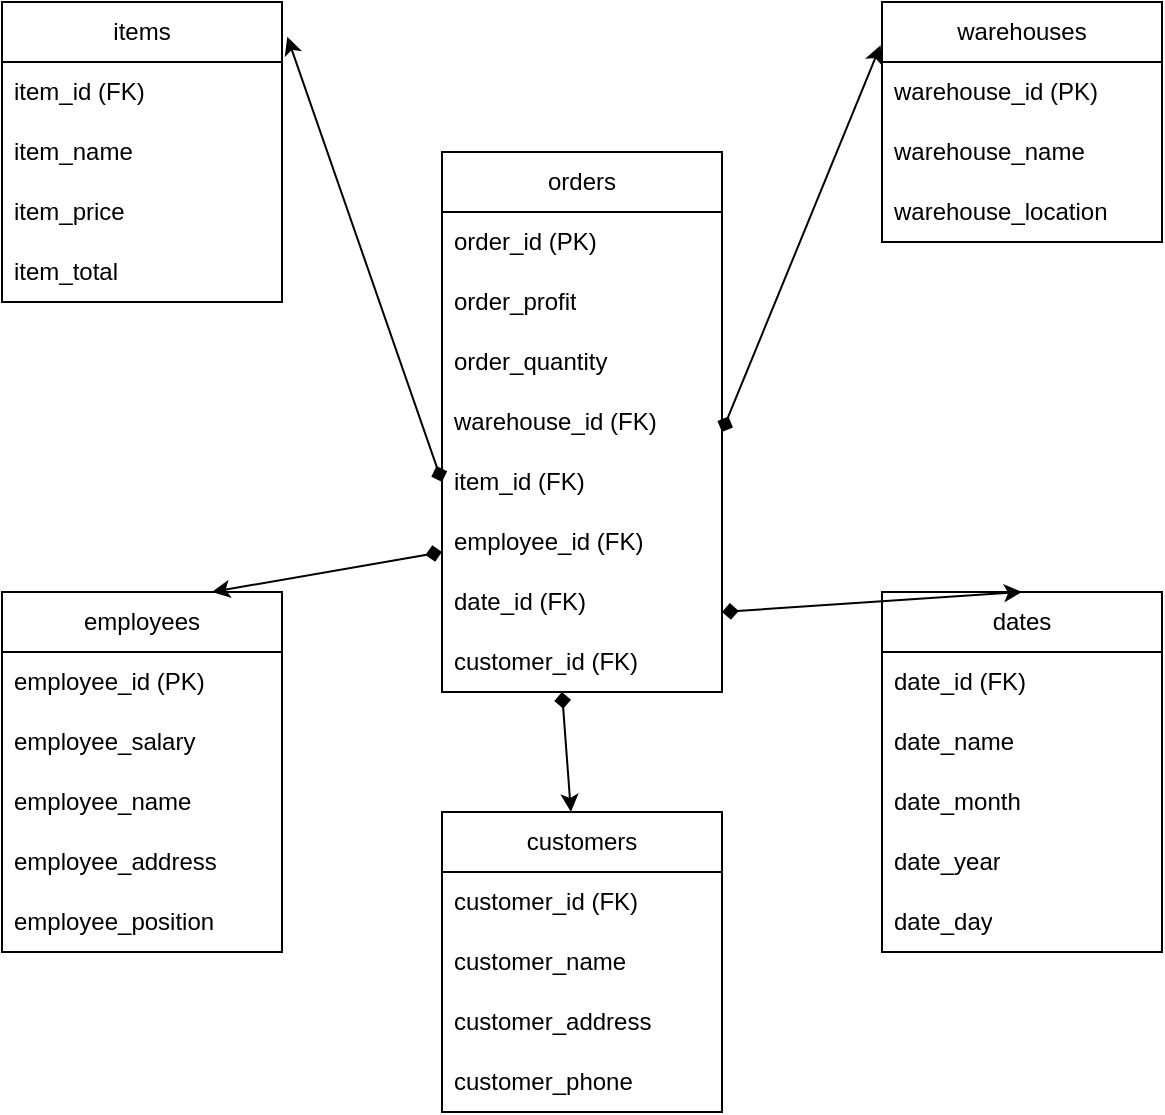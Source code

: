 <mxfile version="20.8.3" type="google"><diagram id="aNL_yD2cm-T34y9_bCl8" name="Halaman-1"><mxGraphModel grid="1" page="1" gridSize="10" guides="1" tooltips="1" connect="1" arrows="1" fold="1" pageScale="1" pageWidth="827" pageHeight="1169" math="0" shadow="0"><root><mxCell id="0"/><mxCell id="1" parent="0"/><mxCell id="ZDgvSP31_SvJpoqNjUE_-2" value="orders" style="swimlane;fontStyle=0;childLayout=stackLayout;horizontal=1;startSize=30;horizontalStack=0;resizeParent=1;resizeParentMax=0;resizeLast=0;collapsible=1;marginBottom=0;whiteSpace=wrap;html=1;" vertex="1" parent="1"><mxGeometry x="260" y="120" width="140" height="270" as="geometry"><mxRectangle x="260" y="120" width="70" height="30" as="alternateBounds"/></mxGeometry></mxCell><mxCell id="ZDgvSP31_SvJpoqNjUE_-3" value="order_id (PK)" style="text;strokeColor=none;fillColor=none;align=left;verticalAlign=middle;spacingLeft=4;spacingRight=4;overflow=hidden;points=[[0,0.5],[1,0.5]];portConstraint=eastwest;rotatable=0;whiteSpace=wrap;html=1;" vertex="1" parent="ZDgvSP31_SvJpoqNjUE_-2"><mxGeometry y="30" width="140" height="30" as="geometry"/></mxCell><mxCell id="ZDgvSP31_SvJpoqNjUE_-4" value="order_profit" style="text;strokeColor=none;fillColor=none;align=left;verticalAlign=middle;spacingLeft=4;spacingRight=4;overflow=hidden;points=[[0,0.5],[1,0.5]];portConstraint=eastwest;rotatable=0;whiteSpace=wrap;html=1;" vertex="1" parent="ZDgvSP31_SvJpoqNjUE_-2"><mxGeometry y="60" width="140" height="30" as="geometry"/></mxCell><mxCell id="ZDgvSP31_SvJpoqNjUE_-5" value="order_quantity" style="text;strokeColor=none;fillColor=none;align=left;verticalAlign=middle;spacingLeft=4;spacingRight=4;overflow=hidden;points=[[0,0.5],[1,0.5]];portConstraint=eastwest;rotatable=0;whiteSpace=wrap;html=1;" vertex="1" parent="ZDgvSP31_SvJpoqNjUE_-2"><mxGeometry y="90" width="140" height="30" as="geometry"/></mxCell><mxCell id="ZDgvSP31_SvJpoqNjUE_-20" value="warehouse_id (FK)" style="text;strokeColor=none;fillColor=none;align=left;verticalAlign=middle;spacingLeft=4;spacingRight=4;overflow=hidden;points=[[0,0.5],[1,0.5]];portConstraint=eastwest;rotatable=0;whiteSpace=wrap;html=1;" vertex="1" parent="ZDgvSP31_SvJpoqNjUE_-2"><mxGeometry y="120" width="140" height="30" as="geometry"/></mxCell><mxCell id="ZDgvSP31_SvJpoqNjUE_-6" value="item_id (FK)" style="text;strokeColor=none;fillColor=none;align=left;verticalAlign=middle;spacingLeft=4;spacingRight=4;overflow=hidden;points=[[0,0.5],[1,0.5]];portConstraint=eastwest;rotatable=0;whiteSpace=wrap;html=1;" vertex="1" parent="ZDgvSP31_SvJpoqNjUE_-2"><mxGeometry y="150" width="140" height="30" as="geometry"/></mxCell><mxCell id="ZDgvSP31_SvJpoqNjUE_-22" value="employee_id (FK)" style="text;strokeColor=none;fillColor=none;align=left;verticalAlign=middle;spacingLeft=4;spacingRight=4;overflow=hidden;points=[[0,0.5],[1,0.5]];portConstraint=eastwest;rotatable=0;whiteSpace=wrap;html=1;" vertex="1" parent="ZDgvSP31_SvJpoqNjUE_-2"><mxGeometry y="180" width="140" height="30" as="geometry"/></mxCell><mxCell id="ZDgvSP31_SvJpoqNjUE_-54" value="" style="endArrow=classic;html=1;rounded=0;startArrow=diamond;startFill=1;" edge="1" parent="ZDgvSP31_SvJpoqNjUE_-2" target="ZDgvSP31_SvJpoqNjUE_-39"><mxGeometry width="50" height="50" relative="1" as="geometry"><mxPoint x="60" y="270" as="sourcePoint"/><mxPoint x="110" y="220" as="targetPoint"/></mxGeometry></mxCell><mxCell id="ZDgvSP31_SvJpoqNjUE_-21" value="date_id (FK)" style="text;strokeColor=none;fillColor=none;align=left;verticalAlign=middle;spacingLeft=4;spacingRight=4;overflow=hidden;points=[[0,0.5],[1,0.5]];portConstraint=eastwest;rotatable=0;whiteSpace=wrap;html=1;" vertex="1" parent="ZDgvSP31_SvJpoqNjUE_-2"><mxGeometry y="210" width="140" height="30" as="geometry"/></mxCell><mxCell id="ZDgvSP31_SvJpoqNjUE_-23" value="customer_id (FK)" style="text;strokeColor=none;fillColor=none;align=left;verticalAlign=middle;spacingLeft=4;spacingRight=4;overflow=hidden;points=[[0,0.5],[1,0.5]];portConstraint=eastwest;rotatable=0;whiteSpace=wrap;html=1;" vertex="1" parent="ZDgvSP31_SvJpoqNjUE_-2"><mxGeometry y="240" width="140" height="30" as="geometry"/></mxCell><mxCell id="ZDgvSP31_SvJpoqNjUE_-24" value="items" style="swimlane;fontStyle=0;childLayout=stackLayout;horizontal=1;startSize=30;horizontalStack=0;resizeParent=1;resizeParentMax=0;resizeLast=0;collapsible=1;marginBottom=0;whiteSpace=wrap;html=1;" vertex="1" parent="1"><mxGeometry x="40" y="45" width="140" height="150" as="geometry"/></mxCell><mxCell id="ZDgvSP31_SvJpoqNjUE_-25" value="item_id (FK)" style="text;strokeColor=none;fillColor=none;align=left;verticalAlign=middle;spacingLeft=4;spacingRight=4;overflow=hidden;points=[[0,0.5],[1,0.5]];portConstraint=eastwest;rotatable=0;whiteSpace=wrap;html=1;" vertex="1" parent="ZDgvSP31_SvJpoqNjUE_-24"><mxGeometry y="30" width="140" height="30" as="geometry"/></mxCell><mxCell id="ZDgvSP31_SvJpoqNjUE_-26" value="item_name" style="text;strokeColor=none;fillColor=none;align=left;verticalAlign=middle;spacingLeft=4;spacingRight=4;overflow=hidden;points=[[0,0.5],[1,0.5]];portConstraint=eastwest;rotatable=0;whiteSpace=wrap;html=1;" vertex="1" parent="ZDgvSP31_SvJpoqNjUE_-24"><mxGeometry y="60" width="140" height="30" as="geometry"/></mxCell><mxCell id="ZDgvSP31_SvJpoqNjUE_-27" value="item_price" style="text;strokeColor=none;fillColor=none;align=left;verticalAlign=middle;spacingLeft=4;spacingRight=4;overflow=hidden;points=[[0,0.5],[1,0.5]];portConstraint=eastwest;rotatable=0;whiteSpace=wrap;html=1;" vertex="1" parent="ZDgvSP31_SvJpoqNjUE_-24"><mxGeometry y="90" width="140" height="30" as="geometry"/></mxCell><mxCell id="ZDgvSP31_SvJpoqNjUE_-28" value="item_total" style="text;strokeColor=none;fillColor=none;align=left;verticalAlign=middle;spacingLeft=4;spacingRight=4;overflow=hidden;points=[[0,0.5],[1,0.5]];portConstraint=eastwest;rotatable=0;whiteSpace=wrap;html=1;" vertex="1" parent="ZDgvSP31_SvJpoqNjUE_-24"><mxGeometry y="120" width="140" height="30" as="geometry"/></mxCell><mxCell id="ZDgvSP31_SvJpoqNjUE_-29" value="warehouses" style="swimlane;fontStyle=0;childLayout=stackLayout;horizontal=1;startSize=30;horizontalStack=0;resizeParent=1;resizeParentMax=0;resizeLast=0;collapsible=1;marginBottom=0;whiteSpace=wrap;html=1;" vertex="1" parent="1"><mxGeometry x="480" y="45" width="140" height="120" as="geometry"/></mxCell><mxCell id="ZDgvSP31_SvJpoqNjUE_-30" value="warehouse_id (PK)" style="text;strokeColor=none;fillColor=none;align=left;verticalAlign=middle;spacingLeft=4;spacingRight=4;overflow=hidden;points=[[0,0.5],[1,0.5]];portConstraint=eastwest;rotatable=0;whiteSpace=wrap;html=1;" vertex="1" parent="ZDgvSP31_SvJpoqNjUE_-29"><mxGeometry y="30" width="140" height="30" as="geometry"/></mxCell><mxCell id="ZDgvSP31_SvJpoqNjUE_-31" value="warehouse_name" style="text;strokeColor=none;fillColor=none;align=left;verticalAlign=middle;spacingLeft=4;spacingRight=4;overflow=hidden;points=[[0,0.5],[1,0.5]];portConstraint=eastwest;rotatable=0;whiteSpace=wrap;html=1;" vertex="1" parent="ZDgvSP31_SvJpoqNjUE_-29"><mxGeometry y="60" width="140" height="30" as="geometry"/></mxCell><mxCell id="ZDgvSP31_SvJpoqNjUE_-32" value="warehouse_location" style="text;strokeColor=none;fillColor=none;align=left;verticalAlign=middle;spacingLeft=4;spacingRight=4;overflow=hidden;points=[[0,0.5],[1,0.5]];portConstraint=eastwest;rotatable=0;whiteSpace=wrap;html=1;" vertex="1" parent="ZDgvSP31_SvJpoqNjUE_-29"><mxGeometry y="90" width="140" height="30" as="geometry"/></mxCell><mxCell id="ZDgvSP31_SvJpoqNjUE_-33" value="employees" style="swimlane;fontStyle=0;childLayout=stackLayout;horizontal=1;startSize=30;horizontalStack=0;resizeParent=1;resizeParentMax=0;resizeLast=0;collapsible=1;marginBottom=0;whiteSpace=wrap;html=1;" vertex="1" parent="1"><mxGeometry x="40" y="340" width="140" height="180" as="geometry"/></mxCell><mxCell id="ZDgvSP31_SvJpoqNjUE_-34" value="employee_id (PK)" style="text;strokeColor=none;fillColor=none;align=left;verticalAlign=middle;spacingLeft=4;spacingRight=4;overflow=hidden;points=[[0,0.5],[1,0.5]];portConstraint=eastwest;rotatable=0;whiteSpace=wrap;html=1;" vertex="1" parent="ZDgvSP31_SvJpoqNjUE_-33"><mxGeometry y="30" width="140" height="30" as="geometry"/></mxCell><mxCell id="ZDgvSP31_SvJpoqNjUE_-37" value="employee_salary" style="text;strokeColor=none;fillColor=none;align=left;verticalAlign=middle;spacingLeft=4;spacingRight=4;overflow=hidden;points=[[0,0.5],[1,0.5]];portConstraint=eastwest;rotatable=0;whiteSpace=wrap;html=1;" vertex="1" parent="ZDgvSP31_SvJpoqNjUE_-33"><mxGeometry y="60" width="140" height="30" as="geometry"/></mxCell><mxCell id="ZDgvSP31_SvJpoqNjUE_-35" value="employee_name" style="text;strokeColor=none;fillColor=none;align=left;verticalAlign=middle;spacingLeft=4;spacingRight=4;overflow=hidden;points=[[0,0.5],[1,0.5]];portConstraint=eastwest;rotatable=0;whiteSpace=wrap;html=1;" vertex="1" parent="ZDgvSP31_SvJpoqNjUE_-33"><mxGeometry y="90" width="140" height="30" as="geometry"/></mxCell><mxCell id="ZDgvSP31_SvJpoqNjUE_-38" value="employee_address" style="text;strokeColor=none;fillColor=none;align=left;verticalAlign=middle;spacingLeft=4;spacingRight=4;overflow=hidden;points=[[0,0.5],[1,0.5]];portConstraint=eastwest;rotatable=0;whiteSpace=wrap;html=1;" vertex="1" parent="ZDgvSP31_SvJpoqNjUE_-33"><mxGeometry y="120" width="140" height="30" as="geometry"/></mxCell><mxCell id="ZDgvSP31_SvJpoqNjUE_-36" value="employee_position" style="text;strokeColor=none;fillColor=none;align=left;verticalAlign=middle;spacingLeft=4;spacingRight=4;overflow=hidden;points=[[0,0.5],[1,0.5]];portConstraint=eastwest;rotatable=0;whiteSpace=wrap;html=1;" vertex="1" parent="ZDgvSP31_SvJpoqNjUE_-33"><mxGeometry y="150" width="140" height="30" as="geometry"/></mxCell><mxCell id="ZDgvSP31_SvJpoqNjUE_-39" value="customers" style="swimlane;fontStyle=0;childLayout=stackLayout;horizontal=1;startSize=30;horizontalStack=0;resizeParent=1;resizeParentMax=0;resizeLast=0;collapsible=1;marginBottom=0;whiteSpace=wrap;html=1;" vertex="1" parent="1"><mxGeometry x="260" y="450" width="140" height="150" as="geometry"/></mxCell><mxCell id="ZDgvSP31_SvJpoqNjUE_-40" value="customer_id (FK)" style="text;strokeColor=none;fillColor=none;align=left;verticalAlign=middle;spacingLeft=4;spacingRight=4;overflow=hidden;points=[[0,0.5],[1,0.5]];portConstraint=eastwest;rotatable=0;whiteSpace=wrap;html=1;" vertex="1" parent="ZDgvSP31_SvJpoqNjUE_-39"><mxGeometry y="30" width="140" height="30" as="geometry"/></mxCell><mxCell id="ZDgvSP31_SvJpoqNjUE_-41" value="customer_name" style="text;strokeColor=none;fillColor=none;align=left;verticalAlign=middle;spacingLeft=4;spacingRight=4;overflow=hidden;points=[[0,0.5],[1,0.5]];portConstraint=eastwest;rotatable=0;whiteSpace=wrap;html=1;" vertex="1" parent="ZDgvSP31_SvJpoqNjUE_-39"><mxGeometry y="60" width="140" height="30" as="geometry"/></mxCell><mxCell id="ZDgvSP31_SvJpoqNjUE_-42" value="customer_address" style="text;strokeColor=none;fillColor=none;align=left;verticalAlign=middle;spacingLeft=4;spacingRight=4;overflow=hidden;points=[[0,0.5],[1,0.5]];portConstraint=eastwest;rotatable=0;whiteSpace=wrap;html=1;" vertex="1" parent="ZDgvSP31_SvJpoqNjUE_-39"><mxGeometry y="90" width="140" height="30" as="geometry"/></mxCell><mxCell id="ZDgvSP31_SvJpoqNjUE_-43" value="customer_phone" style="text;strokeColor=none;fillColor=none;align=left;verticalAlign=middle;spacingLeft=4;spacingRight=4;overflow=hidden;points=[[0,0.5],[1,0.5]];portConstraint=eastwest;rotatable=0;whiteSpace=wrap;html=1;" vertex="1" parent="ZDgvSP31_SvJpoqNjUE_-39"><mxGeometry y="120" width="140" height="30" as="geometry"/></mxCell><mxCell id="ZDgvSP31_SvJpoqNjUE_-44" value="dates" style="swimlane;fontStyle=0;childLayout=stackLayout;horizontal=1;startSize=30;horizontalStack=0;resizeParent=1;resizeParentMax=0;resizeLast=0;collapsible=1;marginBottom=0;whiteSpace=wrap;html=1;" vertex="1" parent="1"><mxGeometry x="480" y="340" width="140" height="180" as="geometry"/></mxCell><mxCell id="ZDgvSP31_SvJpoqNjUE_-45" value="date_id (FK)" style="text;strokeColor=none;fillColor=none;align=left;verticalAlign=middle;spacingLeft=4;spacingRight=4;overflow=hidden;points=[[0,0.5],[1,0.5]];portConstraint=eastwest;rotatable=0;whiteSpace=wrap;html=1;" vertex="1" parent="ZDgvSP31_SvJpoqNjUE_-44"><mxGeometry y="30" width="140" height="30" as="geometry"/></mxCell><mxCell id="ZDgvSP31_SvJpoqNjUE_-48" value="date_name" style="text;strokeColor=none;fillColor=none;align=left;verticalAlign=middle;spacingLeft=4;spacingRight=4;overflow=hidden;points=[[0,0.5],[1,0.5]];portConstraint=eastwest;rotatable=0;whiteSpace=wrap;html=1;" vertex="1" parent="ZDgvSP31_SvJpoqNjUE_-44"><mxGeometry y="60" width="140" height="30" as="geometry"/></mxCell><mxCell id="ZDgvSP31_SvJpoqNjUE_-46" value="date_month" style="text;strokeColor=none;fillColor=none;align=left;verticalAlign=middle;spacingLeft=4;spacingRight=4;overflow=hidden;points=[[0,0.5],[1,0.5]];portConstraint=eastwest;rotatable=0;whiteSpace=wrap;html=1;" vertex="1" parent="ZDgvSP31_SvJpoqNjUE_-44"><mxGeometry y="90" width="140" height="30" as="geometry"/></mxCell><mxCell id="ZDgvSP31_SvJpoqNjUE_-47" value="date_year" style="text;strokeColor=none;fillColor=none;align=left;verticalAlign=middle;spacingLeft=4;spacingRight=4;overflow=hidden;points=[[0,0.5],[1,0.5]];portConstraint=eastwest;rotatable=0;whiteSpace=wrap;html=1;" vertex="1" parent="ZDgvSP31_SvJpoqNjUE_-44"><mxGeometry y="120" width="140" height="30" as="geometry"/></mxCell><mxCell id="ZDgvSP31_SvJpoqNjUE_-49" value="date_day" style="text;strokeColor=none;fillColor=none;align=left;verticalAlign=middle;spacingLeft=4;spacingRight=4;overflow=hidden;points=[[0,0.5],[1,0.5]];portConstraint=eastwest;rotatable=0;whiteSpace=wrap;html=1;" vertex="1" parent="ZDgvSP31_SvJpoqNjUE_-44"><mxGeometry y="150" width="140" height="30" as="geometry"/></mxCell><mxCell id="ZDgvSP31_SvJpoqNjUE_-50" value="" style="endArrow=classic;html=1;rounded=0;entryX=1.019;entryY=0.116;entryDx=0;entryDy=0;entryPerimeter=0;exitX=0;exitY=0.5;exitDx=0;exitDy=0;startArrow=diamond;startFill=1;" edge="1" parent="1" source="ZDgvSP31_SvJpoqNjUE_-6" target="ZDgvSP31_SvJpoqNjUE_-24"><mxGeometry width="50" height="50" relative="1" as="geometry"><mxPoint x="210" y="330" as="sourcePoint"/><mxPoint x="300" y="240" as="targetPoint"/></mxGeometry></mxCell><mxCell id="ZDgvSP31_SvJpoqNjUE_-51" value="" style="endArrow=classic;html=1;rounded=0;entryX=-0.005;entryY=0.18;entryDx=0;entryDy=0;entryPerimeter=0;startArrow=diamond;startFill=1;" edge="1" parent="1" target="ZDgvSP31_SvJpoqNjUE_-29"><mxGeometry width="50" height="50" relative="1" as="geometry"><mxPoint x="400" y="260" as="sourcePoint"/><mxPoint x="450" y="210" as="targetPoint"/></mxGeometry></mxCell><mxCell id="ZDgvSP31_SvJpoqNjUE_-52" value="" style="endArrow=classic;html=1;rounded=0;entryX=0.75;entryY=0;entryDx=0;entryDy=0;startArrow=diamond;startFill=1;" edge="1" parent="1" target="ZDgvSP31_SvJpoqNjUE_-33"><mxGeometry width="50" height="50" relative="1" as="geometry"><mxPoint x="260" y="320" as="sourcePoint"/><mxPoint x="310" y="270" as="targetPoint"/></mxGeometry></mxCell><mxCell id="ZDgvSP31_SvJpoqNjUE_-53" value="" style="endArrow=classic;html=1;rounded=0;entryX=0.5;entryY=0;entryDx=0;entryDy=0;startArrow=diamond;startFill=1;" edge="1" parent="1" target="ZDgvSP31_SvJpoqNjUE_-44"><mxGeometry width="50" height="50" relative="1" as="geometry"><mxPoint x="400" y="350" as="sourcePoint"/><mxPoint x="450" y="300" as="targetPoint"/></mxGeometry></mxCell></root></mxGraphModel></diagram></mxfile>